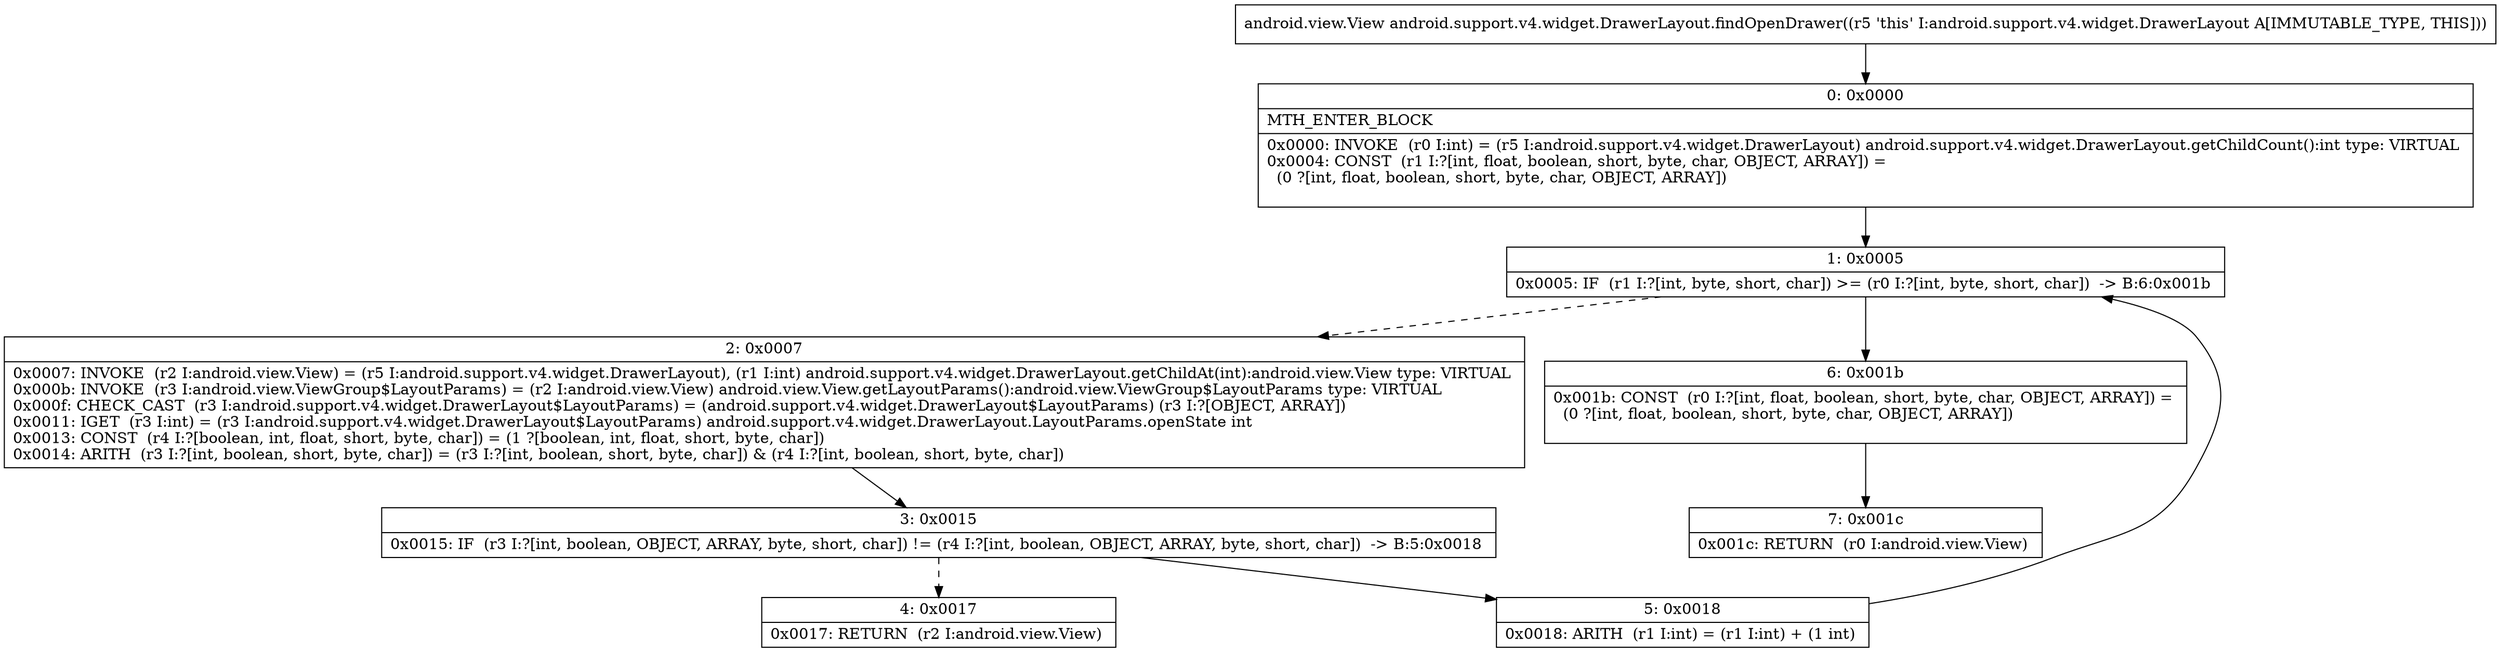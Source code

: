 digraph "CFG forandroid.support.v4.widget.DrawerLayout.findOpenDrawer()Landroid\/view\/View;" {
Node_0 [shape=record,label="{0\:\ 0x0000|MTH_ENTER_BLOCK\l|0x0000: INVOKE  (r0 I:int) = (r5 I:android.support.v4.widget.DrawerLayout) android.support.v4.widget.DrawerLayout.getChildCount():int type: VIRTUAL \l0x0004: CONST  (r1 I:?[int, float, boolean, short, byte, char, OBJECT, ARRAY]) = \l  (0 ?[int, float, boolean, short, byte, char, OBJECT, ARRAY])\l \l}"];
Node_1 [shape=record,label="{1\:\ 0x0005|0x0005: IF  (r1 I:?[int, byte, short, char]) \>= (r0 I:?[int, byte, short, char])  \-\> B:6:0x001b \l}"];
Node_2 [shape=record,label="{2\:\ 0x0007|0x0007: INVOKE  (r2 I:android.view.View) = (r5 I:android.support.v4.widget.DrawerLayout), (r1 I:int) android.support.v4.widget.DrawerLayout.getChildAt(int):android.view.View type: VIRTUAL \l0x000b: INVOKE  (r3 I:android.view.ViewGroup$LayoutParams) = (r2 I:android.view.View) android.view.View.getLayoutParams():android.view.ViewGroup$LayoutParams type: VIRTUAL \l0x000f: CHECK_CAST  (r3 I:android.support.v4.widget.DrawerLayout$LayoutParams) = (android.support.v4.widget.DrawerLayout$LayoutParams) (r3 I:?[OBJECT, ARRAY]) \l0x0011: IGET  (r3 I:int) = (r3 I:android.support.v4.widget.DrawerLayout$LayoutParams) android.support.v4.widget.DrawerLayout.LayoutParams.openState int \l0x0013: CONST  (r4 I:?[boolean, int, float, short, byte, char]) = (1 ?[boolean, int, float, short, byte, char]) \l0x0014: ARITH  (r3 I:?[int, boolean, short, byte, char]) = (r3 I:?[int, boolean, short, byte, char]) & (r4 I:?[int, boolean, short, byte, char]) \l}"];
Node_3 [shape=record,label="{3\:\ 0x0015|0x0015: IF  (r3 I:?[int, boolean, OBJECT, ARRAY, byte, short, char]) != (r4 I:?[int, boolean, OBJECT, ARRAY, byte, short, char])  \-\> B:5:0x0018 \l}"];
Node_4 [shape=record,label="{4\:\ 0x0017|0x0017: RETURN  (r2 I:android.view.View) \l}"];
Node_5 [shape=record,label="{5\:\ 0x0018|0x0018: ARITH  (r1 I:int) = (r1 I:int) + (1 int) \l}"];
Node_6 [shape=record,label="{6\:\ 0x001b|0x001b: CONST  (r0 I:?[int, float, boolean, short, byte, char, OBJECT, ARRAY]) = \l  (0 ?[int, float, boolean, short, byte, char, OBJECT, ARRAY])\l \l}"];
Node_7 [shape=record,label="{7\:\ 0x001c|0x001c: RETURN  (r0 I:android.view.View) \l}"];
MethodNode[shape=record,label="{android.view.View android.support.v4.widget.DrawerLayout.findOpenDrawer((r5 'this' I:android.support.v4.widget.DrawerLayout A[IMMUTABLE_TYPE, THIS])) }"];
MethodNode -> Node_0;
Node_0 -> Node_1;
Node_1 -> Node_2[style=dashed];
Node_1 -> Node_6;
Node_2 -> Node_3;
Node_3 -> Node_4[style=dashed];
Node_3 -> Node_5;
Node_5 -> Node_1;
Node_6 -> Node_7;
}

